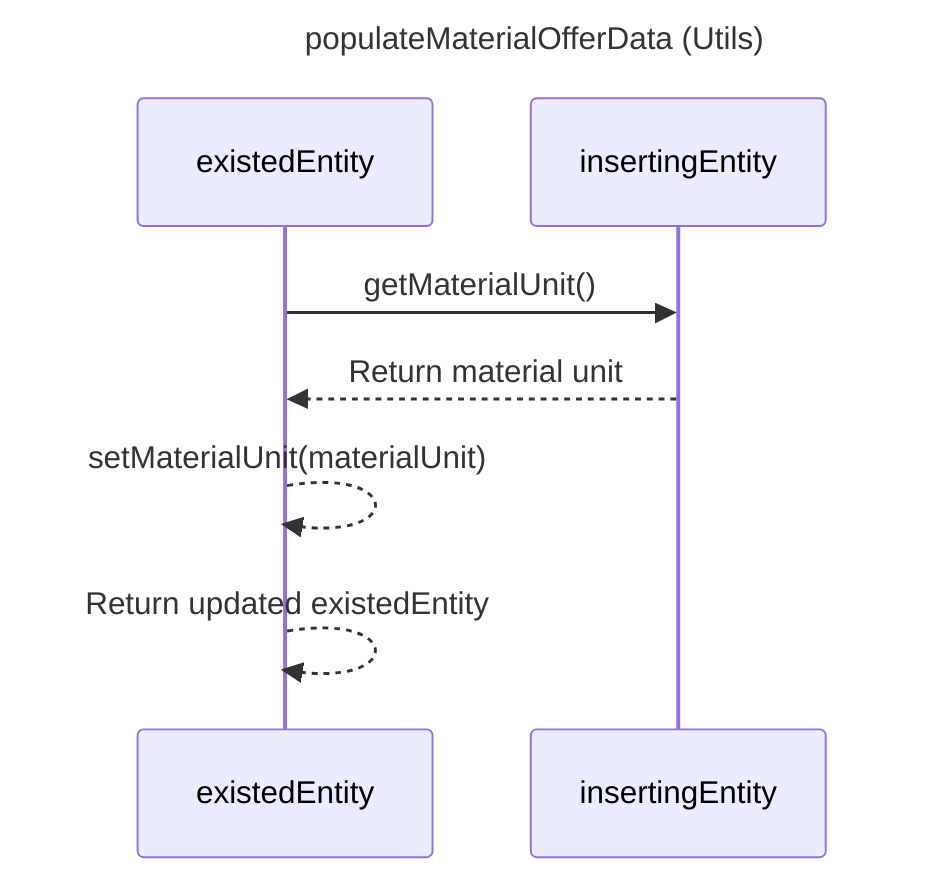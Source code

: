 ---
title: populateMaterialOfferData (Utils)
---

sequenceDiagram
    participant existedEntity
    participant insertingEntity

    existedEntity->>insertingEntity: getMaterialUnit()
    insertingEntity-->>existedEntity: Return material unit
    existedEntity-->>existedEntity: setMaterialUnit(materialUnit)
    existedEntity-->>existedEntity: Return updated existedEntity